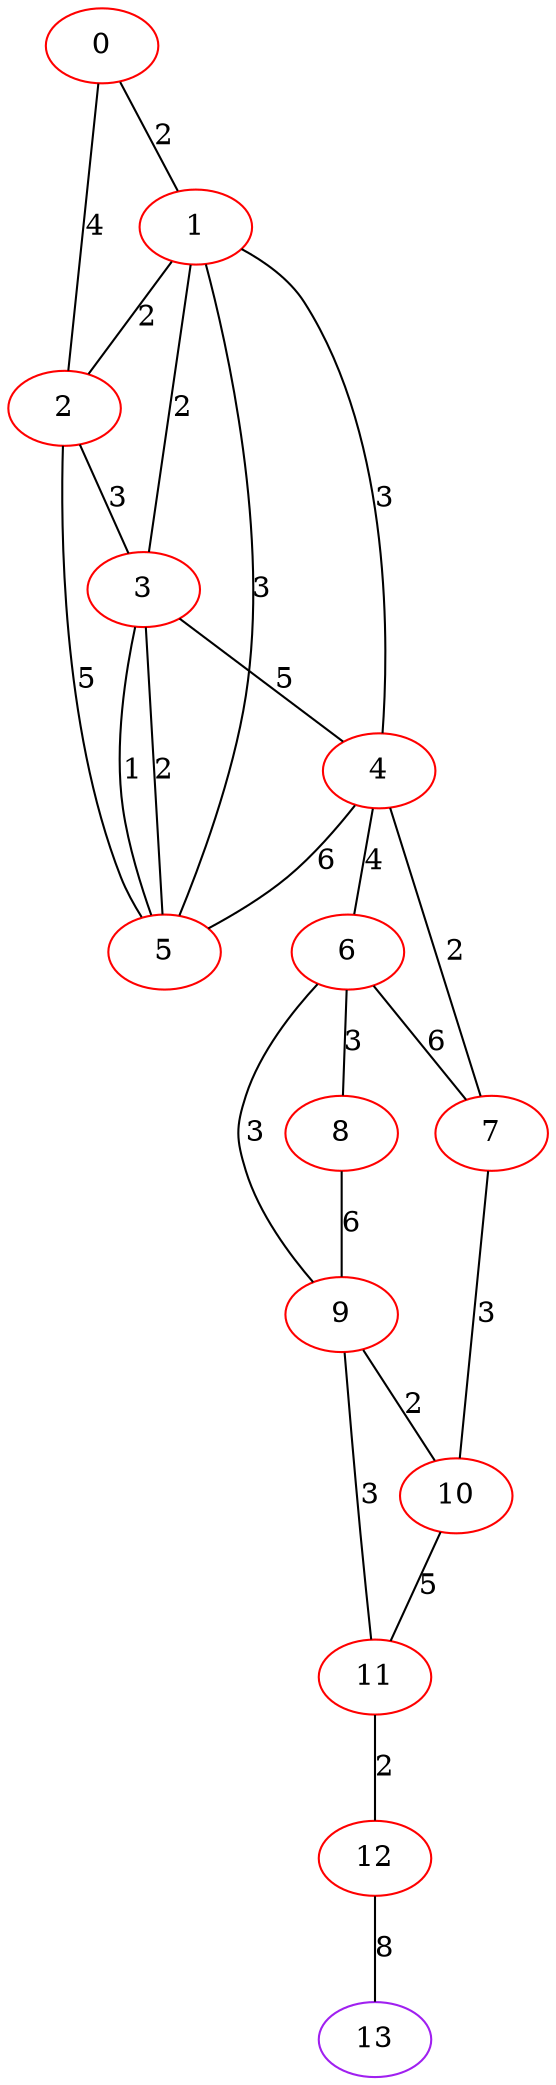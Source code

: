 graph "" {
0 [color=red, weight=1];
1 [color=red, weight=1];
2 [color=red, weight=1];
3 [color=red, weight=1];
4 [color=red, weight=1];
5 [color=red, weight=1];
6 [color=red, weight=1];
7 [color=red, weight=1];
8 [color=red, weight=1];
9 [color=red, weight=1];
10 [color=red, weight=1];
11 [color=red, weight=1];
12 [color=red, weight=1];
13 [color=purple, weight=4];
0 -- 1  [key=0, label=2];
0 -- 2  [key=0, label=4];
1 -- 2  [key=0, label=2];
1 -- 3  [key=0, label=2];
1 -- 4  [key=0, label=3];
1 -- 5  [key=0, label=3];
2 -- 3  [key=0, label=3];
2 -- 5  [key=0, label=5];
3 -- 4  [key=0, label=5];
3 -- 5  [key=0, label=2];
3 -- 5  [key=1, label=1];
4 -- 5  [key=0, label=6];
4 -- 6  [key=0, label=4];
4 -- 7  [key=0, label=2];
6 -- 8  [key=0, label=3];
6 -- 9  [key=0, label=3];
6 -- 7  [key=0, label=6];
7 -- 10  [key=0, label=3];
8 -- 9  [key=0, label=6];
9 -- 10  [key=0, label=2];
9 -- 11  [key=0, label=3];
10 -- 11  [key=0, label=5];
11 -- 12  [key=0, label=2];
12 -- 13  [key=0, label=8];
}
